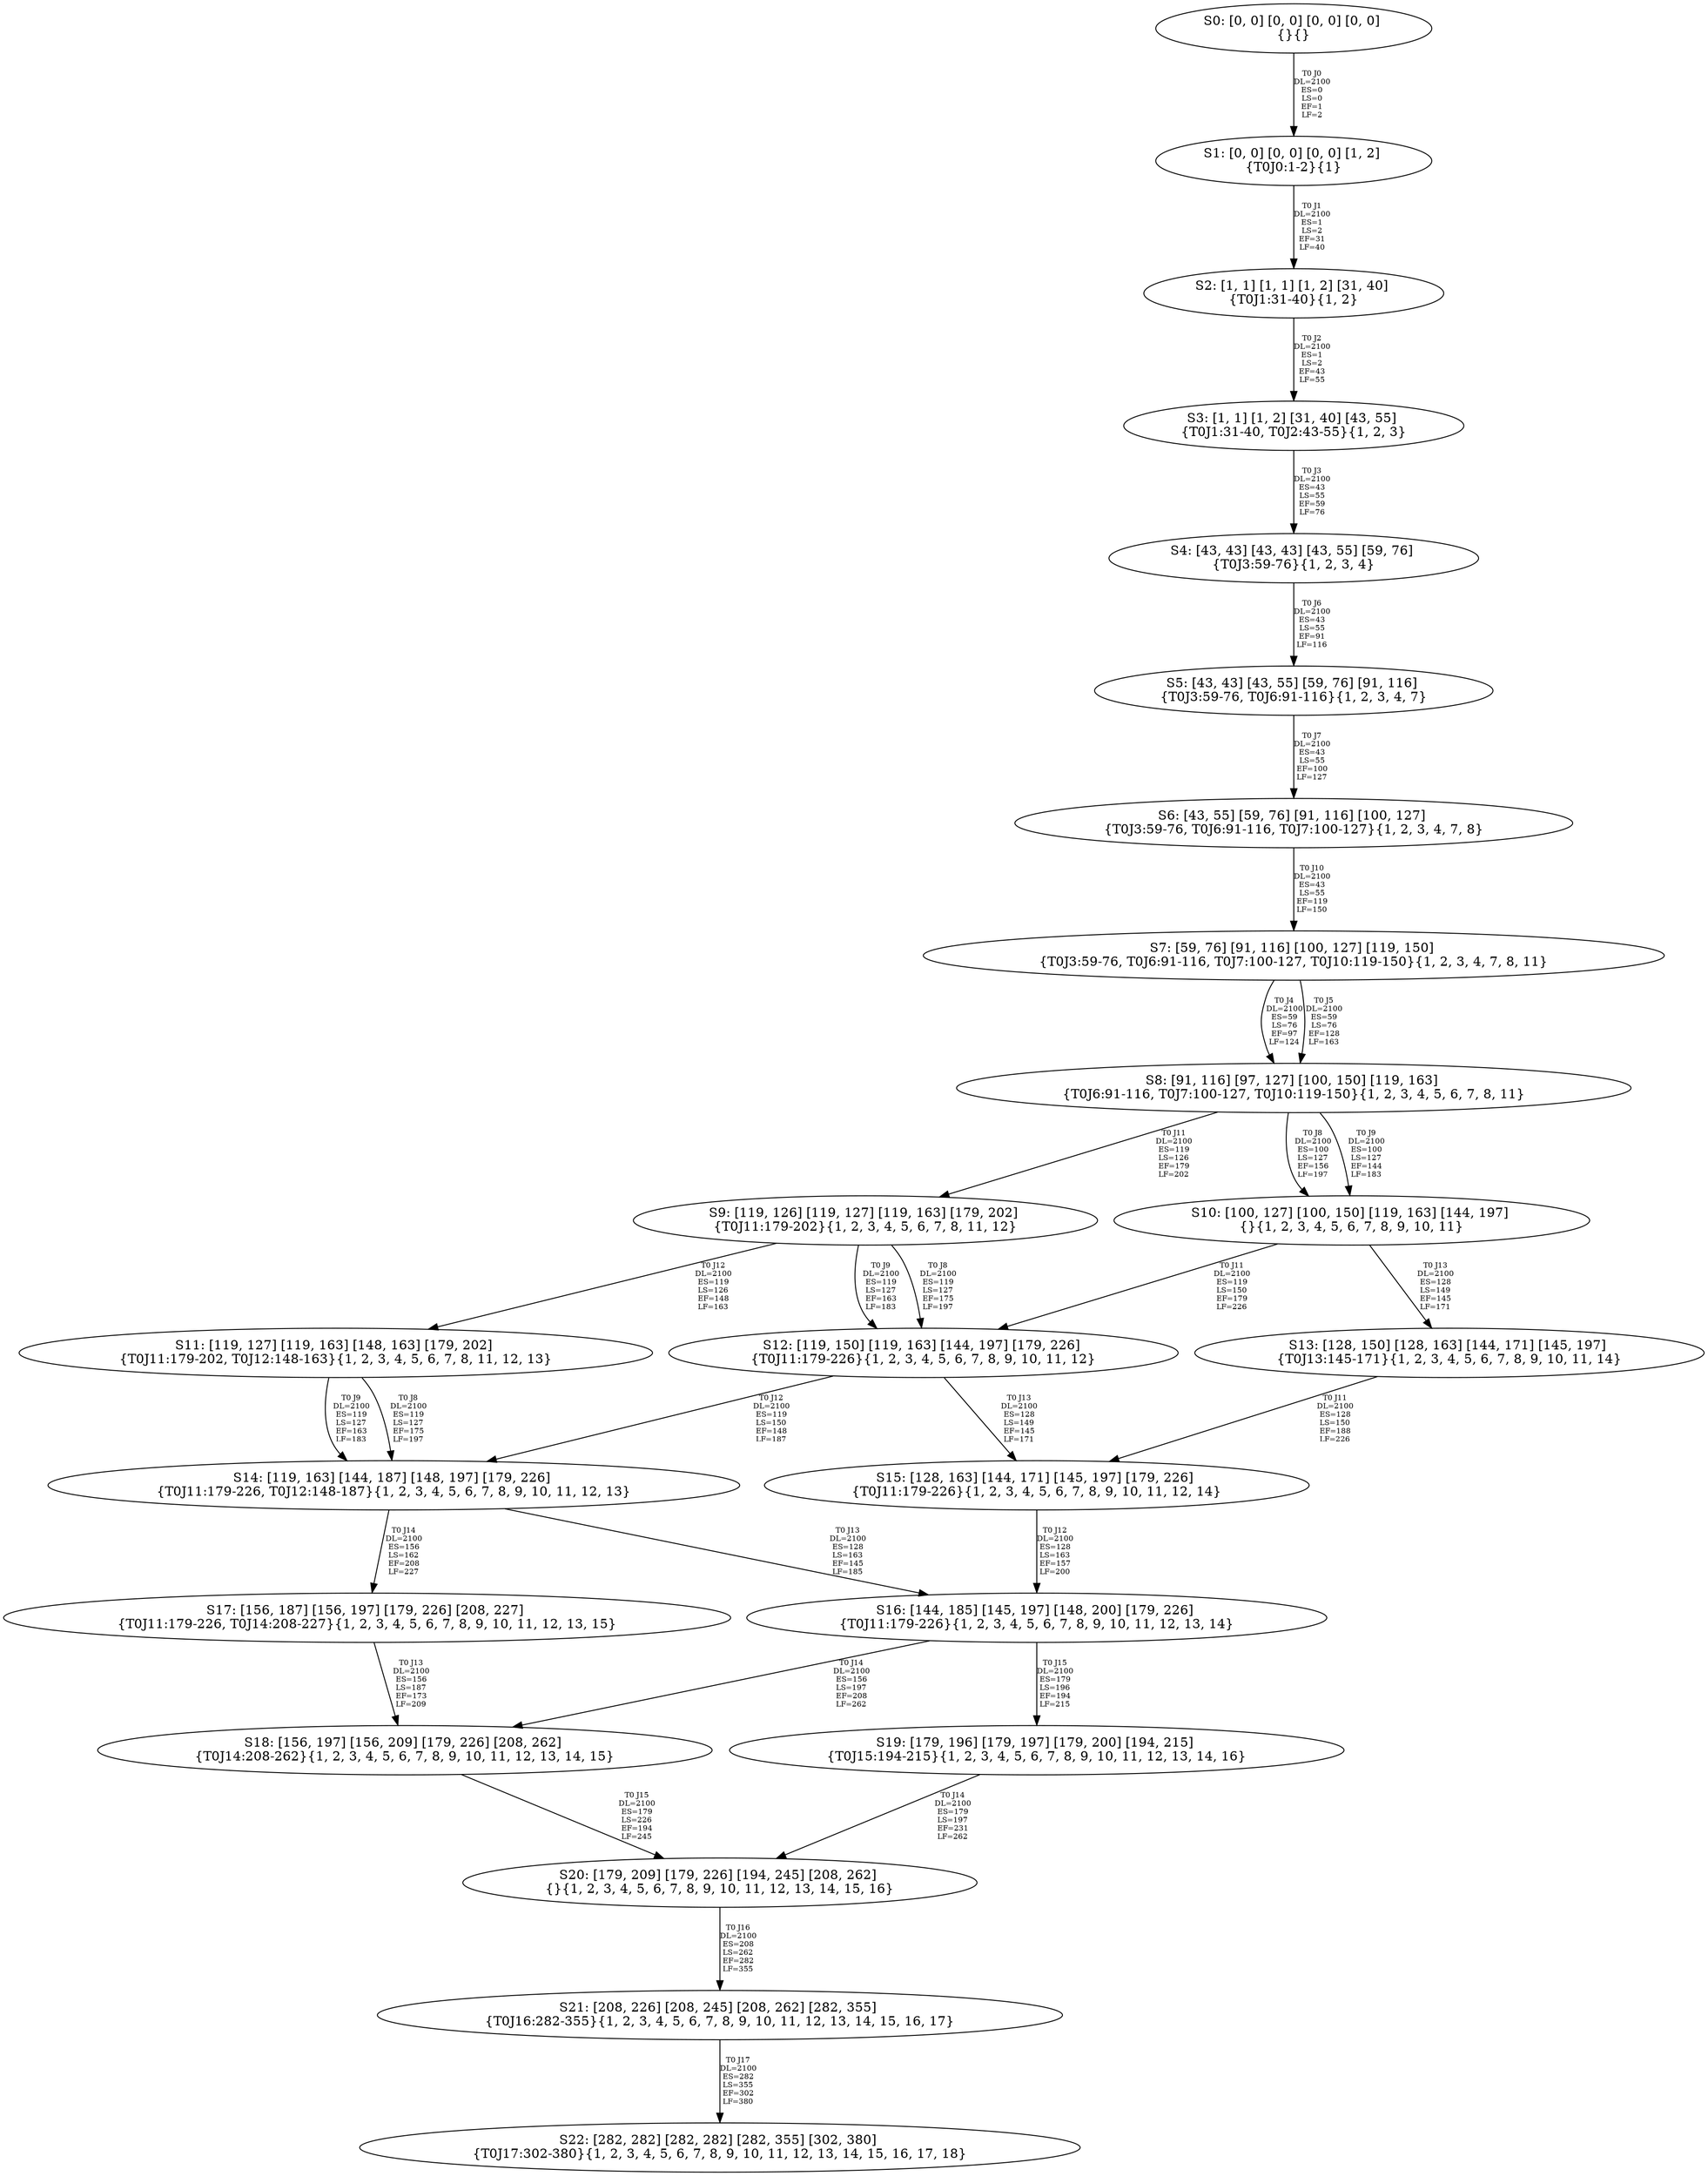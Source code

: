 digraph {
	S0[label="S0: [0, 0] [0, 0] [0, 0] [0, 0] \n{}{}"];
	S1[label="S1: [0, 0] [0, 0] [0, 0] [1, 2] \n{T0J0:1-2}{1}"];
	S2[label="S2: [1, 1] [1, 1] [1, 2] [31, 40] \n{T0J1:31-40}{1, 2}"];
	S3[label="S3: [1, 1] [1, 2] [31, 40] [43, 55] \n{T0J1:31-40, T0J2:43-55}{1, 2, 3}"];
	S4[label="S4: [43, 43] [43, 43] [43, 55] [59, 76] \n{T0J3:59-76}{1, 2, 3, 4}"];
	S5[label="S5: [43, 43] [43, 55] [59, 76] [91, 116] \n{T0J3:59-76, T0J6:91-116}{1, 2, 3, 4, 7}"];
	S6[label="S6: [43, 55] [59, 76] [91, 116] [100, 127] \n{T0J3:59-76, T0J6:91-116, T0J7:100-127}{1, 2, 3, 4, 7, 8}"];
	S7[label="S7: [59, 76] [91, 116] [100, 127] [119, 150] \n{T0J3:59-76, T0J6:91-116, T0J7:100-127, T0J10:119-150}{1, 2, 3, 4, 7, 8, 11}"];
	S8[label="S8: [91, 116] [97, 127] [100, 150] [119, 163] \n{T0J6:91-116, T0J7:100-127, T0J10:119-150}{1, 2, 3, 4, 5, 6, 7, 8, 11}"];
	S9[label="S9: [119, 126] [119, 127] [119, 163] [179, 202] \n{T0J11:179-202}{1, 2, 3, 4, 5, 6, 7, 8, 11, 12}"];
	S10[label="S10: [100, 127] [100, 150] [119, 163] [144, 197] \n{}{1, 2, 3, 4, 5, 6, 7, 8, 9, 10, 11}"];
	S11[label="S11: [119, 127] [119, 163] [148, 163] [179, 202] \n{T0J11:179-202, T0J12:148-163}{1, 2, 3, 4, 5, 6, 7, 8, 11, 12, 13}"];
	S12[label="S12: [119, 150] [119, 163] [144, 197] [179, 226] \n{T0J11:179-226}{1, 2, 3, 4, 5, 6, 7, 8, 9, 10, 11, 12}"];
	S13[label="S13: [128, 150] [128, 163] [144, 171] [145, 197] \n{T0J13:145-171}{1, 2, 3, 4, 5, 6, 7, 8, 9, 10, 11, 14}"];
	S14[label="S14: [119, 163] [144, 187] [148, 197] [179, 226] \n{T0J11:179-226, T0J12:148-187}{1, 2, 3, 4, 5, 6, 7, 8, 9, 10, 11, 12, 13}"];
	S15[label="S15: [128, 163] [144, 171] [145, 197] [179, 226] \n{T0J11:179-226}{1, 2, 3, 4, 5, 6, 7, 8, 9, 10, 11, 12, 14}"];
	S16[label="S16: [144, 185] [145, 197] [148, 200] [179, 226] \n{T0J11:179-226}{1, 2, 3, 4, 5, 6, 7, 8, 9, 10, 11, 12, 13, 14}"];
	S17[label="S17: [156, 187] [156, 197] [179, 226] [208, 227] \n{T0J11:179-226, T0J14:208-227}{1, 2, 3, 4, 5, 6, 7, 8, 9, 10, 11, 12, 13, 15}"];
	S18[label="S18: [156, 197] [156, 209] [179, 226] [208, 262] \n{T0J14:208-262}{1, 2, 3, 4, 5, 6, 7, 8, 9, 10, 11, 12, 13, 14, 15}"];
	S19[label="S19: [179, 196] [179, 197] [179, 200] [194, 215] \n{T0J15:194-215}{1, 2, 3, 4, 5, 6, 7, 8, 9, 10, 11, 12, 13, 14, 16}"];
	S20[label="S20: [179, 209] [179, 226] [194, 245] [208, 262] \n{}{1, 2, 3, 4, 5, 6, 7, 8, 9, 10, 11, 12, 13, 14, 15, 16}"];
	S21[label="S21: [208, 226] [208, 245] [208, 262] [282, 355] \n{T0J16:282-355}{1, 2, 3, 4, 5, 6, 7, 8, 9, 10, 11, 12, 13, 14, 15, 16, 17}"];
	S22[label="S22: [282, 282] [282, 282] [282, 355] [302, 380] \n{T0J17:302-380}{1, 2, 3, 4, 5, 6, 7, 8, 9, 10, 11, 12, 13, 14, 15, 16, 17, 18}"];
	S0 -> S1[label="T0 J0\nDL=2100\nES=0\nLS=0\nEF=1\nLF=2",fontsize=8];
	S1 -> S2[label="T0 J1\nDL=2100\nES=1\nLS=2\nEF=31\nLF=40",fontsize=8];
	S2 -> S3[label="T0 J2\nDL=2100\nES=1\nLS=2\nEF=43\nLF=55",fontsize=8];
	S3 -> S4[label="T0 J3\nDL=2100\nES=43\nLS=55\nEF=59\nLF=76",fontsize=8];
	S4 -> S5[label="T0 J6\nDL=2100\nES=43\nLS=55\nEF=91\nLF=116",fontsize=8];
	S5 -> S6[label="T0 J7\nDL=2100\nES=43\nLS=55\nEF=100\nLF=127",fontsize=8];
	S6 -> S7[label="T0 J10\nDL=2100\nES=43\nLS=55\nEF=119\nLF=150",fontsize=8];
	S7 -> S8[label="T0 J4\nDL=2100\nES=59\nLS=76\nEF=97\nLF=124",fontsize=8];
	S7 -> S8[label="T0 J5\nDL=2100\nES=59\nLS=76\nEF=128\nLF=163",fontsize=8];
	S8 -> S10[label="T0 J8\nDL=2100\nES=100\nLS=127\nEF=156\nLF=197",fontsize=8];
	S8 -> S10[label="T0 J9\nDL=2100\nES=100\nLS=127\nEF=144\nLF=183",fontsize=8];
	S8 -> S9[label="T0 J11\nDL=2100\nES=119\nLS=126\nEF=179\nLF=202",fontsize=8];
	S9 -> S12[label="T0 J8\nDL=2100\nES=119\nLS=127\nEF=175\nLF=197",fontsize=8];
	S9 -> S12[label="T0 J9\nDL=2100\nES=119\nLS=127\nEF=163\nLF=183",fontsize=8];
	S9 -> S11[label="T0 J12\nDL=2100\nES=119\nLS=126\nEF=148\nLF=163",fontsize=8];
	S10 -> S12[label="T0 J11\nDL=2100\nES=119\nLS=150\nEF=179\nLF=226",fontsize=8];
	S10 -> S13[label="T0 J13\nDL=2100\nES=128\nLS=149\nEF=145\nLF=171",fontsize=8];
	S11 -> S14[label="T0 J8\nDL=2100\nES=119\nLS=127\nEF=175\nLF=197",fontsize=8];
	S11 -> S14[label="T0 J9\nDL=2100\nES=119\nLS=127\nEF=163\nLF=183",fontsize=8];
	S12 -> S14[label="T0 J12\nDL=2100\nES=119\nLS=150\nEF=148\nLF=187",fontsize=8];
	S12 -> S15[label="T0 J13\nDL=2100\nES=128\nLS=149\nEF=145\nLF=171",fontsize=8];
	S13 -> S15[label="T0 J11\nDL=2100\nES=128\nLS=150\nEF=188\nLF=226",fontsize=8];
	S14 -> S16[label="T0 J13\nDL=2100\nES=128\nLS=163\nEF=145\nLF=185",fontsize=8];
	S14 -> S17[label="T0 J14\nDL=2100\nES=156\nLS=162\nEF=208\nLF=227",fontsize=8];
	S15 -> S16[label="T0 J12\nDL=2100\nES=128\nLS=163\nEF=157\nLF=200",fontsize=8];
	S16 -> S18[label="T0 J14\nDL=2100\nES=156\nLS=197\nEF=208\nLF=262",fontsize=8];
	S16 -> S19[label="T0 J15\nDL=2100\nES=179\nLS=196\nEF=194\nLF=215",fontsize=8];
	S17 -> S18[label="T0 J13\nDL=2100\nES=156\nLS=187\nEF=173\nLF=209",fontsize=8];
	S18 -> S20[label="T0 J15\nDL=2100\nES=179\nLS=226\nEF=194\nLF=245",fontsize=8];
	S19 -> S20[label="T0 J14\nDL=2100\nES=179\nLS=197\nEF=231\nLF=262",fontsize=8];
	S20 -> S21[label="T0 J16\nDL=2100\nES=208\nLS=262\nEF=282\nLF=355",fontsize=8];
	S21 -> S22[label="T0 J17\nDL=2100\nES=282\nLS=355\nEF=302\nLF=380",fontsize=8];
}
